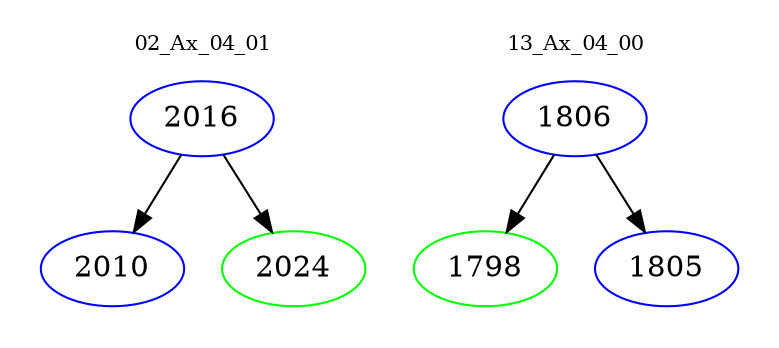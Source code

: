 digraph{
subgraph cluster_0 {
color = white
label = "02_Ax_04_01";
fontsize=10;
T0_2016 [label="2016", color="blue"]
T0_2016 -> T0_2010 [color="black"]
T0_2010 [label="2010", color="blue"]
T0_2016 -> T0_2024 [color="black"]
T0_2024 [label="2024", color="green"]
}
subgraph cluster_1 {
color = white
label = "13_Ax_04_00";
fontsize=10;
T1_1806 [label="1806", color="blue"]
T1_1806 -> T1_1798 [color="black"]
T1_1798 [label="1798", color="green"]
T1_1806 -> T1_1805 [color="black"]
T1_1805 [label="1805", color="blue"]
}
}
